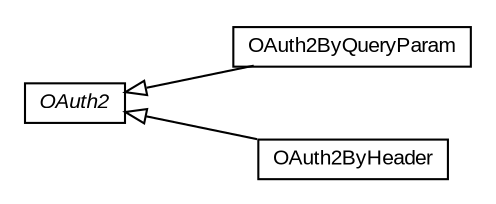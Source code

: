 #!/usr/local/bin/dot
#
# Class diagram 
# Generated by UMLGraph version R5_6-24-gf6e263 (http://www.umlgraph.org/)
#

digraph G {
	edge [fontname="arial",fontsize=10,labelfontname="arial",labelfontsize=10];
	node [fontname="arial",fontsize=10,shape=plaintext];
	nodesep=0.25;
	ranksep=0.5;
	rankdir=LR;
	// io.reinert.requestor.auth.oauth2.OAuth2ByQueryParam
	c1844 [label=<<table title="io.reinert.requestor.auth.oauth2.OAuth2ByQueryParam" border="0" cellborder="1" cellspacing="0" cellpadding="2" port="p" href="./OAuth2ByQueryParam.html">
		<tr><td><table border="0" cellspacing="0" cellpadding="1">
<tr><td align="center" balign="center"> OAuth2ByQueryParam </td></tr>
		</table></td></tr>
		</table>>, URL="./OAuth2ByQueryParam.html", fontname="arial", fontcolor="black", fontsize=10.0];
	// io.reinert.requestor.auth.oauth2.OAuth2ByHeader
	c1845 [label=<<table title="io.reinert.requestor.auth.oauth2.OAuth2ByHeader" border="0" cellborder="1" cellspacing="0" cellpadding="2" port="p" href="./OAuth2ByHeader.html">
		<tr><td><table border="0" cellspacing="0" cellpadding="1">
<tr><td align="center" balign="center"> OAuth2ByHeader </td></tr>
		</table></td></tr>
		</table>>, URL="./OAuth2ByHeader.html", fontname="arial", fontcolor="black", fontsize=10.0];
	// io.reinert.requestor.auth.oauth2.OAuth2
	c1846 [label=<<table title="io.reinert.requestor.auth.oauth2.OAuth2" border="0" cellborder="1" cellspacing="0" cellpadding="2" port="p" href="./OAuth2.html">
		<tr><td><table border="0" cellspacing="0" cellpadding="1">
<tr><td align="center" balign="center"><font face="arial italic"> OAuth2 </font></td></tr>
		</table></td></tr>
		</table>>, URL="./OAuth2.html", fontname="arial", fontcolor="black", fontsize=10.0];
	//io.reinert.requestor.auth.oauth2.OAuth2ByQueryParam extends io.reinert.requestor.auth.oauth2.OAuth2
	c1846:p -> c1844:p [dir=back,arrowtail=empty];
	//io.reinert.requestor.auth.oauth2.OAuth2ByHeader extends io.reinert.requestor.auth.oauth2.OAuth2
	c1846:p -> c1845:p [dir=back,arrowtail=empty];
}

